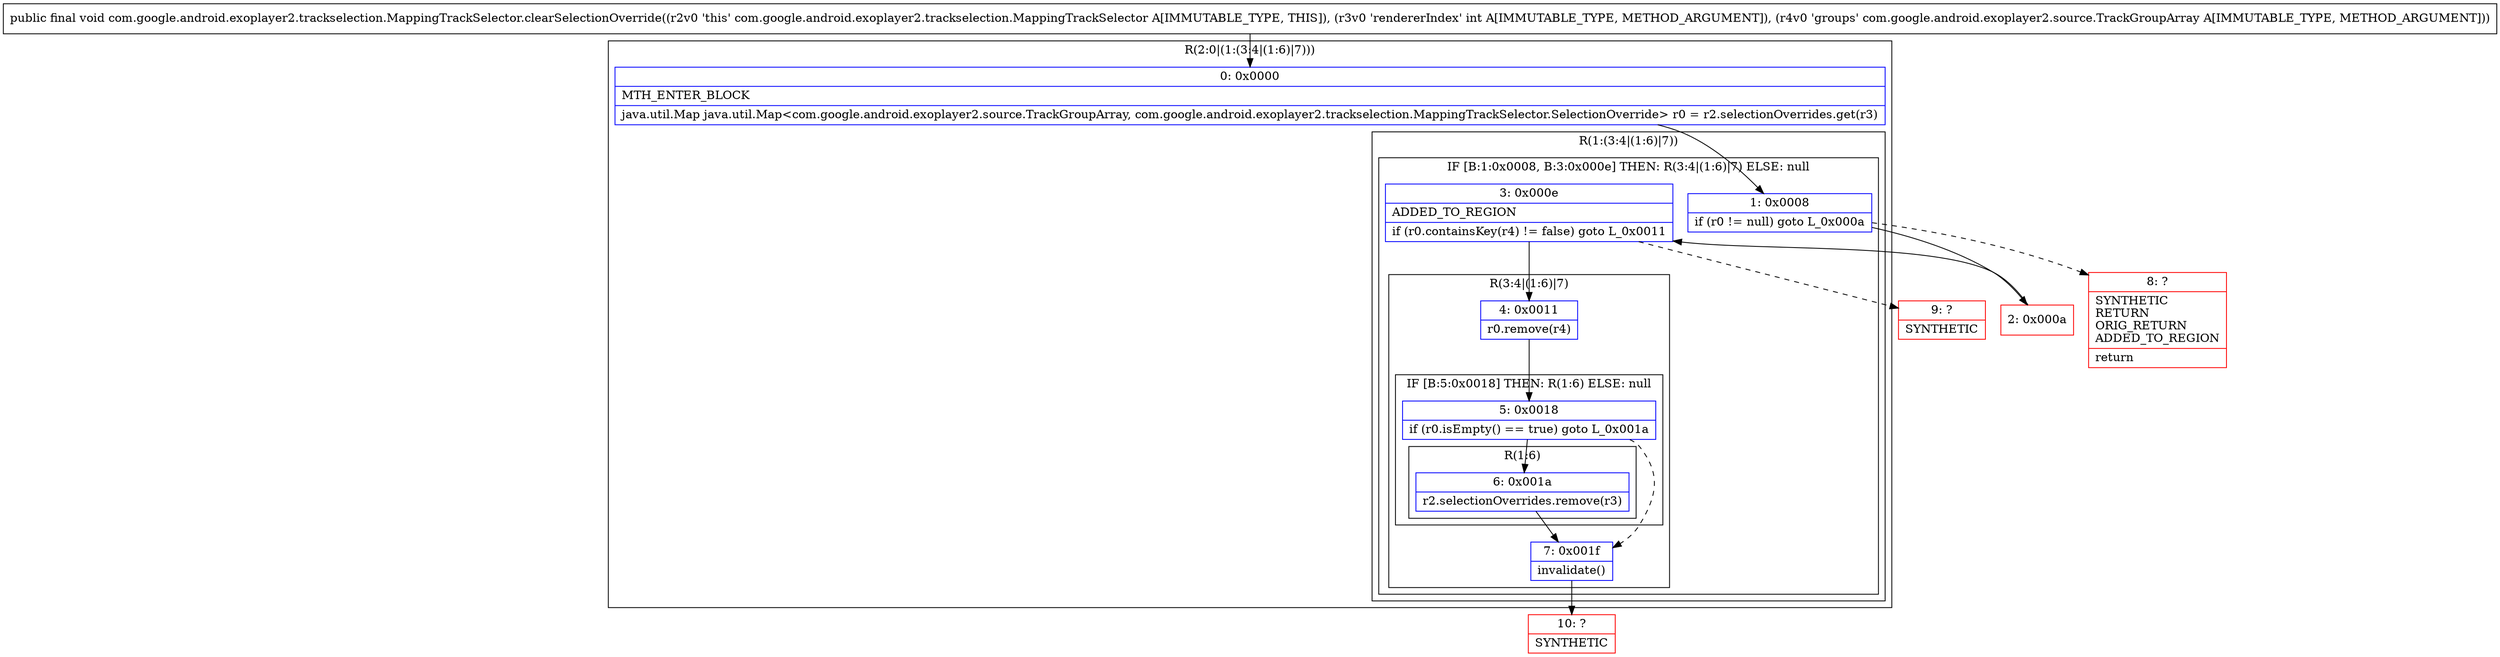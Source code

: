 digraph "CFG forcom.google.android.exoplayer2.trackselection.MappingTrackSelector.clearSelectionOverride(ILcom\/google\/android\/exoplayer2\/source\/TrackGroupArray;)V" {
subgraph cluster_Region_1410173943 {
label = "R(2:0|(1:(3:4|(1:6)|7)))";
node [shape=record,color=blue];
Node_0 [shape=record,label="{0\:\ 0x0000|MTH_ENTER_BLOCK\l|java.util.Map java.util.Map\<com.google.android.exoplayer2.source.TrackGroupArray, com.google.android.exoplayer2.trackselection.MappingTrackSelector.SelectionOverride\> r0 = r2.selectionOverrides.get(r3)\l}"];
subgraph cluster_Region_1823093236 {
label = "R(1:(3:4|(1:6)|7))";
node [shape=record,color=blue];
subgraph cluster_IfRegion_948888878 {
label = "IF [B:1:0x0008, B:3:0x000e] THEN: R(3:4|(1:6)|7) ELSE: null";
node [shape=record,color=blue];
Node_1 [shape=record,label="{1\:\ 0x0008|if (r0 != null) goto L_0x000a\l}"];
Node_3 [shape=record,label="{3\:\ 0x000e|ADDED_TO_REGION\l|if (r0.containsKey(r4) != false) goto L_0x0011\l}"];
subgraph cluster_Region_345388441 {
label = "R(3:4|(1:6)|7)";
node [shape=record,color=blue];
Node_4 [shape=record,label="{4\:\ 0x0011|r0.remove(r4)\l}"];
subgraph cluster_IfRegion_1343334308 {
label = "IF [B:5:0x0018] THEN: R(1:6) ELSE: null";
node [shape=record,color=blue];
Node_5 [shape=record,label="{5\:\ 0x0018|if (r0.isEmpty() == true) goto L_0x001a\l}"];
subgraph cluster_Region_1198730202 {
label = "R(1:6)";
node [shape=record,color=blue];
Node_6 [shape=record,label="{6\:\ 0x001a|r2.selectionOverrides.remove(r3)\l}"];
}
}
Node_7 [shape=record,label="{7\:\ 0x001f|invalidate()\l}"];
}
}
}
}
Node_2 [shape=record,color=red,label="{2\:\ 0x000a}"];
Node_8 [shape=record,color=red,label="{8\:\ ?|SYNTHETIC\lRETURN\lORIG_RETURN\lADDED_TO_REGION\l|return\l}"];
Node_9 [shape=record,color=red,label="{9\:\ ?|SYNTHETIC\l}"];
Node_10 [shape=record,color=red,label="{10\:\ ?|SYNTHETIC\l}"];
MethodNode[shape=record,label="{public final void com.google.android.exoplayer2.trackselection.MappingTrackSelector.clearSelectionOverride((r2v0 'this' com.google.android.exoplayer2.trackselection.MappingTrackSelector A[IMMUTABLE_TYPE, THIS]), (r3v0 'rendererIndex' int A[IMMUTABLE_TYPE, METHOD_ARGUMENT]), (r4v0 'groups' com.google.android.exoplayer2.source.TrackGroupArray A[IMMUTABLE_TYPE, METHOD_ARGUMENT])) }"];
MethodNode -> Node_0;
Node_0 -> Node_1;
Node_1 -> Node_2;
Node_1 -> Node_8[style=dashed];
Node_3 -> Node_4;
Node_3 -> Node_9[style=dashed];
Node_4 -> Node_5;
Node_5 -> Node_6;
Node_5 -> Node_7[style=dashed];
Node_6 -> Node_7;
Node_7 -> Node_10;
Node_2 -> Node_3;
}

